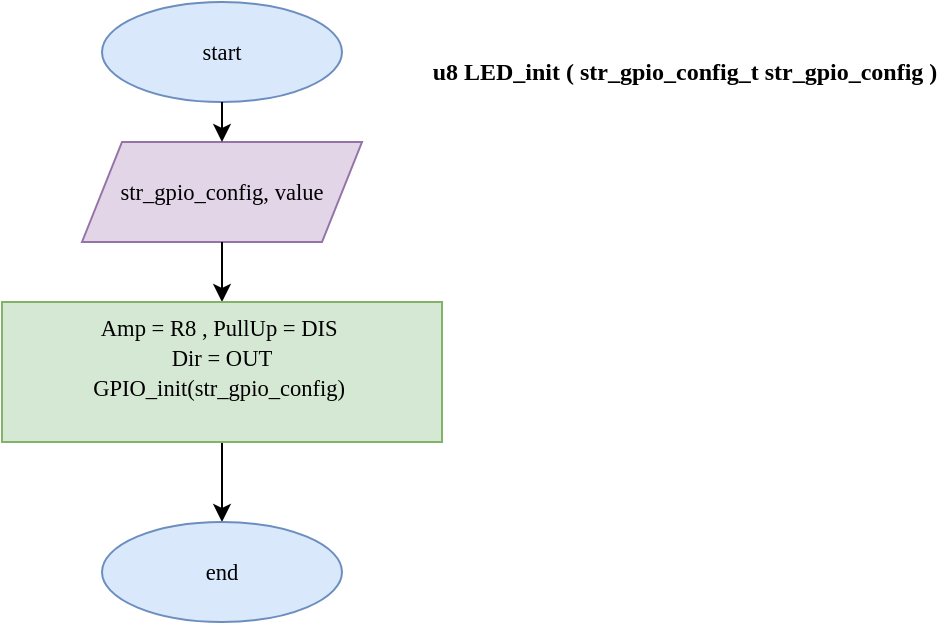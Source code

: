 <mxfile version="21.1.2" type="device">
  <diagram id="C5RBs43oDa-KdzZeNtuy" name="Page-1">
    <mxGraphModel dx="1036" dy="614" grid="1" gridSize="10" guides="1" tooltips="1" connect="1" arrows="1" fold="1" page="1" pageScale="1" pageWidth="827" pageHeight="1169" math="0" shadow="0">
      <root>
        <mxCell id="WIyWlLk6GJQsqaUBKTNV-0" />
        <mxCell id="WIyWlLk6GJQsqaUBKTNV-1" parent="WIyWlLk6GJQsqaUBKTNV-0" />
        <mxCell id="61_WRDxVaNvenf14IvHh-116" value="&lt;font face=&quot;calibri&quot; style=&quot;font-size: 11.29px;&quot;&gt;str_gpio_config, value&lt;/font&gt;" style="shape=parallelogram;perimeter=parallelogramPerimeter;whiteSpace=wrap;html=1;fixedSize=1;fillColor=#e1d5e7;strokeColor=#9673a6;" parent="WIyWlLk6GJQsqaUBKTNV-1" vertex="1">
          <mxGeometry x="80" y="130" width="140" height="50" as="geometry" />
        </mxCell>
        <mxCell id="61_WRDxVaNvenf14IvHh-118" value="&lt;font style=&quot;font-size: 11.29px;&quot; face=&quot;calibri&quot;&gt;start&lt;/font&gt;" style="ellipse;whiteSpace=wrap;html=1;fillColor=#dae8fc;strokeColor=#6c8ebf;" parent="WIyWlLk6GJQsqaUBKTNV-1" vertex="1">
          <mxGeometry x="90" y="60" width="120" height="50" as="geometry" />
        </mxCell>
        <mxCell id="61_WRDxVaNvenf14IvHh-123" value="" style="endArrow=classic;html=1;rounded=0;exitX=0.5;exitY=1;exitDx=0;exitDy=0;entryX=0.5;entryY=0;entryDx=0;entryDy=0;" parent="WIyWlLk6GJQsqaUBKTNV-1" source="61_WRDxVaNvenf14IvHh-116" target="61_WRDxVaNvenf14IvHh-133" edge="1">
          <mxGeometry width="50" height="50" relative="1" as="geometry">
            <mxPoint x="-260" y="390" as="sourcePoint" />
            <mxPoint x="150" y="210" as="targetPoint" />
          </mxGeometry>
        </mxCell>
        <mxCell id="61_WRDxVaNvenf14IvHh-124" value="" style="endArrow=classic;html=1;rounded=0;exitX=0.5;exitY=1;exitDx=0;exitDy=0;entryX=0.5;entryY=0;entryDx=0;entryDy=0;" parent="WIyWlLk6GJQsqaUBKTNV-1" source="61_WRDxVaNvenf14IvHh-118" target="61_WRDxVaNvenf14IvHh-116" edge="1">
          <mxGeometry width="50" height="50" relative="1" as="geometry">
            <mxPoint x="320" y="310" as="sourcePoint" />
            <mxPoint x="370" y="260" as="targetPoint" />
          </mxGeometry>
        </mxCell>
        <mxCell id="61_WRDxVaNvenf14IvHh-125" value="&lt;font face=&quot;calibri&quot;&gt;&lt;b&gt;u8 LED_init ( str_gpio_config_t str_gpio_config )&lt;/b&gt;&lt;/font&gt;" style="text;html=1;align=center;verticalAlign=middle;resizable=0;points=[];autosize=1;strokeColor=none;fillColor=none;" parent="WIyWlLk6GJQsqaUBKTNV-1" vertex="1">
          <mxGeometry x="251" y="80" width="260" height="30" as="geometry" />
        </mxCell>
        <mxCell id="61_WRDxVaNvenf14IvHh-141" value="" style="edgeStyle=orthogonalEdgeStyle;rounded=0;orthogonalLoop=1;jettySize=auto;html=1;entryX=0.5;entryY=0;entryDx=0;entryDy=0;" parent="WIyWlLk6GJQsqaUBKTNV-1" source="61_WRDxVaNvenf14IvHh-133" target="61_WRDxVaNvenf14IvHh-180" edge="1">
          <mxGeometry relative="1" as="geometry">
            <mxPoint x="150.059" y="300" as="targetPoint" />
          </mxGeometry>
        </mxCell>
        <mxCell id="61_WRDxVaNvenf14IvHh-133" value="&lt;div style=&quot;&quot;&gt;&lt;font style=&quot;font-size: 11.29px;&quot; face=&quot;calibri&quot;&gt;Amp = R8&lt;span style=&quot;white-space: pre;&quot;&gt;	&lt;/span&gt;,&lt;span style=&quot;white-space: pre;&quot;&gt;	&lt;/span&gt;PullUp = DIS&amp;nbsp;&lt;br&gt;&lt;/font&gt;&lt;/div&gt;&lt;div style=&quot;&quot;&gt;&lt;font style=&quot;font-size: 11.29px;&quot; face=&quot;calibri&quot;&gt;Dir = OUT&lt;/font&gt;&lt;/div&gt;&lt;div style=&quot;&quot;&gt;&lt;font style=&quot;font-size: 11.29px;&quot; face=&quot;calibri&quot;&gt;GPIO_init(str_gpio_config)&amp;nbsp;&lt;/font&gt;&lt;br&gt;&lt;/div&gt;&lt;div style=&quot;&quot;&gt;&lt;font style=&quot;font-size: 11.29px;&quot; face=&quot;calibri&quot;&gt;&lt;br&gt;&lt;/font&gt;&lt;/div&gt;" style="rounded=0;whiteSpace=wrap;html=1;fillColor=#d5e8d4;strokeColor=#82b366;" parent="WIyWlLk6GJQsqaUBKTNV-1" vertex="1">
          <mxGeometry x="40" y="210" width="220" height="70" as="geometry" />
        </mxCell>
        <mxCell id="61_WRDxVaNvenf14IvHh-180" value="&lt;font style=&quot;font-size: 11.29px;&quot; face=&quot;calibri&quot;&gt;end&lt;/font&gt;" style="ellipse;whiteSpace=wrap;html=1;fillColor=#dae8fc;strokeColor=#6c8ebf;" parent="WIyWlLk6GJQsqaUBKTNV-1" vertex="1">
          <mxGeometry x="90" y="320" width="120" height="50" as="geometry" />
        </mxCell>
      </root>
    </mxGraphModel>
  </diagram>
</mxfile>
